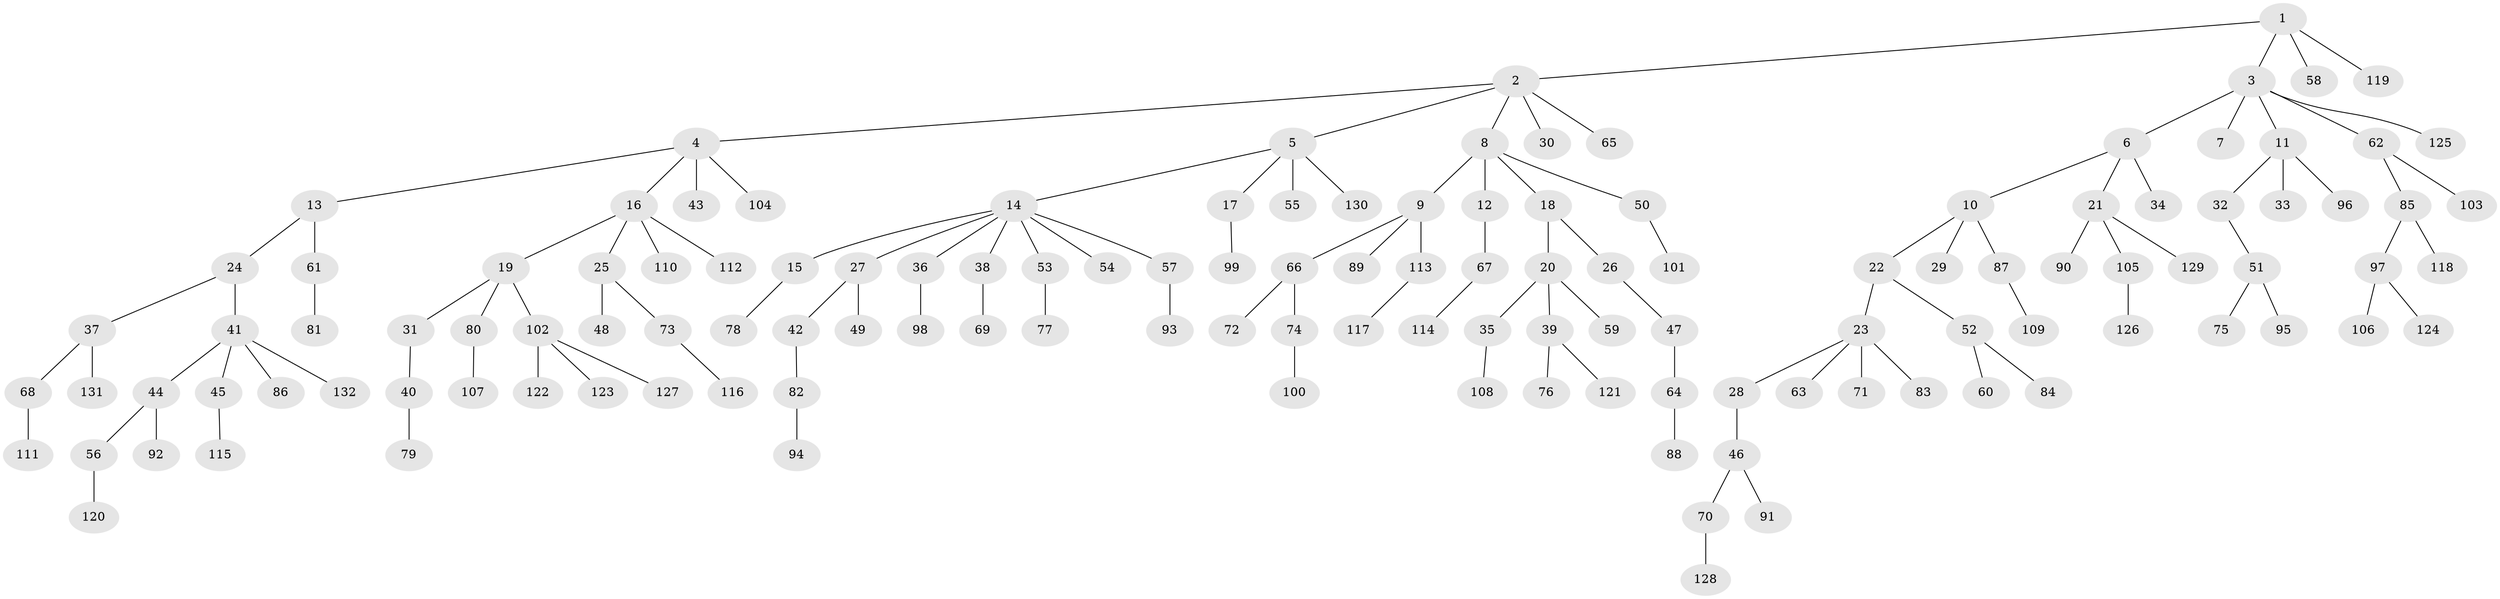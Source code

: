 // coarse degree distribution, {3: 0.09782608695652174, 5: 0.043478260869565216, 4: 0.06521739130434782, 1: 0.5434782608695652, 8: 0.010869565217391304, 7: 0.010869565217391304, 2: 0.21739130434782608, 6: 0.010869565217391304}
// Generated by graph-tools (version 1.1) at 2025/52/02/27/25 19:52:12]
// undirected, 132 vertices, 131 edges
graph export_dot {
graph [start="1"]
  node [color=gray90,style=filled];
  1;
  2;
  3;
  4;
  5;
  6;
  7;
  8;
  9;
  10;
  11;
  12;
  13;
  14;
  15;
  16;
  17;
  18;
  19;
  20;
  21;
  22;
  23;
  24;
  25;
  26;
  27;
  28;
  29;
  30;
  31;
  32;
  33;
  34;
  35;
  36;
  37;
  38;
  39;
  40;
  41;
  42;
  43;
  44;
  45;
  46;
  47;
  48;
  49;
  50;
  51;
  52;
  53;
  54;
  55;
  56;
  57;
  58;
  59;
  60;
  61;
  62;
  63;
  64;
  65;
  66;
  67;
  68;
  69;
  70;
  71;
  72;
  73;
  74;
  75;
  76;
  77;
  78;
  79;
  80;
  81;
  82;
  83;
  84;
  85;
  86;
  87;
  88;
  89;
  90;
  91;
  92;
  93;
  94;
  95;
  96;
  97;
  98;
  99;
  100;
  101;
  102;
  103;
  104;
  105;
  106;
  107;
  108;
  109;
  110;
  111;
  112;
  113;
  114;
  115;
  116;
  117;
  118;
  119;
  120;
  121;
  122;
  123;
  124;
  125;
  126;
  127;
  128;
  129;
  130;
  131;
  132;
  1 -- 2;
  1 -- 3;
  1 -- 58;
  1 -- 119;
  2 -- 4;
  2 -- 5;
  2 -- 8;
  2 -- 30;
  2 -- 65;
  3 -- 6;
  3 -- 7;
  3 -- 11;
  3 -- 62;
  3 -- 125;
  4 -- 13;
  4 -- 16;
  4 -- 43;
  4 -- 104;
  5 -- 14;
  5 -- 17;
  5 -- 55;
  5 -- 130;
  6 -- 10;
  6 -- 21;
  6 -- 34;
  8 -- 9;
  8 -- 12;
  8 -- 18;
  8 -- 50;
  9 -- 66;
  9 -- 89;
  9 -- 113;
  10 -- 22;
  10 -- 29;
  10 -- 87;
  11 -- 32;
  11 -- 33;
  11 -- 96;
  12 -- 67;
  13 -- 24;
  13 -- 61;
  14 -- 15;
  14 -- 27;
  14 -- 36;
  14 -- 38;
  14 -- 53;
  14 -- 54;
  14 -- 57;
  15 -- 78;
  16 -- 19;
  16 -- 25;
  16 -- 110;
  16 -- 112;
  17 -- 99;
  18 -- 20;
  18 -- 26;
  19 -- 31;
  19 -- 80;
  19 -- 102;
  20 -- 35;
  20 -- 39;
  20 -- 59;
  21 -- 90;
  21 -- 105;
  21 -- 129;
  22 -- 23;
  22 -- 52;
  23 -- 28;
  23 -- 63;
  23 -- 71;
  23 -- 83;
  24 -- 37;
  24 -- 41;
  25 -- 48;
  25 -- 73;
  26 -- 47;
  27 -- 42;
  27 -- 49;
  28 -- 46;
  31 -- 40;
  32 -- 51;
  35 -- 108;
  36 -- 98;
  37 -- 68;
  37 -- 131;
  38 -- 69;
  39 -- 76;
  39 -- 121;
  40 -- 79;
  41 -- 44;
  41 -- 45;
  41 -- 86;
  41 -- 132;
  42 -- 82;
  44 -- 56;
  44 -- 92;
  45 -- 115;
  46 -- 70;
  46 -- 91;
  47 -- 64;
  50 -- 101;
  51 -- 75;
  51 -- 95;
  52 -- 60;
  52 -- 84;
  53 -- 77;
  56 -- 120;
  57 -- 93;
  61 -- 81;
  62 -- 85;
  62 -- 103;
  64 -- 88;
  66 -- 72;
  66 -- 74;
  67 -- 114;
  68 -- 111;
  70 -- 128;
  73 -- 116;
  74 -- 100;
  80 -- 107;
  82 -- 94;
  85 -- 97;
  85 -- 118;
  87 -- 109;
  97 -- 106;
  97 -- 124;
  102 -- 122;
  102 -- 123;
  102 -- 127;
  105 -- 126;
  113 -- 117;
}
